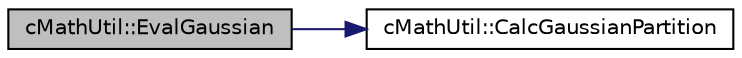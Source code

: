 digraph "cMathUtil::EvalGaussian"
{
 // LATEX_PDF_SIZE
  edge [fontname="Helvetica",fontsize="10",labelfontname="Helvetica",labelfontsize="10"];
  node [fontname="Helvetica",fontsize="10",shape=record];
  rankdir="LR";
  Node1 [label="cMathUtil::EvalGaussian",height=0.2,width=0.4,color="black", fillcolor="grey75", style="filled", fontcolor="black",tooltip=" "];
  Node1 -> Node2 [color="midnightblue",fontsize="10",style="solid",fontname="Helvetica"];
  Node2 [label="cMathUtil::CalcGaussianPartition",height=0.2,width=0.4,color="black", fillcolor="white", style="filled",URL="$classc_math_util.html#a1ec1fb546bd42cbf13808d44c6bb000d",tooltip=" "];
}
